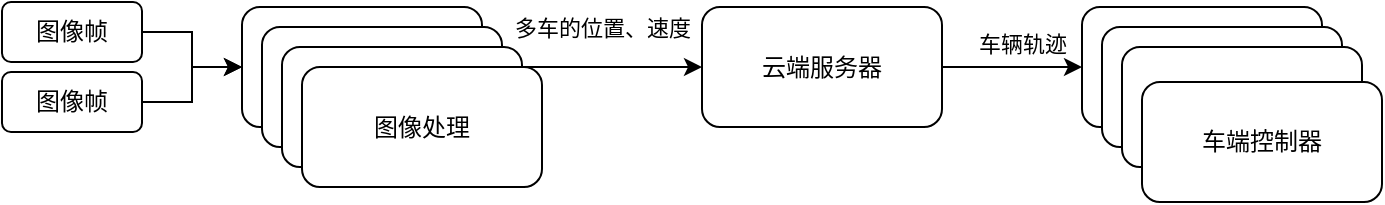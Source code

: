 <mxfile version="18.1.3" type="github">
  <diagram id="C5RBs43oDa-KdzZeNtuy" name="Page-1">
    <mxGraphModel dx="785" dy="485" grid="1" gridSize="10" guides="1" tooltips="1" connect="1" arrows="1" fold="1" page="1" pageScale="1" pageWidth="827" pageHeight="1169" math="0" shadow="0">
      <root>
        <mxCell id="WIyWlLk6GJQsqaUBKTNV-0" />
        <mxCell id="WIyWlLk6GJQsqaUBKTNV-1" parent="WIyWlLk6GJQsqaUBKTNV-0" />
        <mxCell id="JirO6FZ4X6iLIs8MiR3D-5" style="edgeStyle=orthogonalEdgeStyle;rounded=0;orthogonalLoop=1;jettySize=auto;html=1;exitX=1;exitY=0.5;exitDx=0;exitDy=0;entryX=0;entryY=0.5;entryDx=0;entryDy=0;" edge="1" parent="WIyWlLk6GJQsqaUBKTNV-1" source="WIyWlLk6GJQsqaUBKTNV-3" target="JirO6FZ4X6iLIs8MiR3D-2">
          <mxGeometry relative="1" as="geometry" />
        </mxCell>
        <mxCell id="WIyWlLk6GJQsqaUBKTNV-3" value="图像帧" style="rounded=1;whiteSpace=wrap;html=1;fontSize=12;glass=0;strokeWidth=1;shadow=0;" parent="WIyWlLk6GJQsqaUBKTNV-1" vertex="1">
          <mxGeometry x="80" y="220" width="70" height="30" as="geometry" />
        </mxCell>
        <mxCell id="JirO6FZ4X6iLIs8MiR3D-8" style="edgeStyle=orthogonalEdgeStyle;rounded=0;orthogonalLoop=1;jettySize=auto;html=1;exitX=1;exitY=0.5;exitDx=0;exitDy=0;entryX=0;entryY=0.5;entryDx=0;entryDy=0;" edge="1" parent="WIyWlLk6GJQsqaUBKTNV-1" source="JirO6FZ4X6iLIs8MiR3D-2" target="JirO6FZ4X6iLIs8MiR3D-7">
          <mxGeometry relative="1" as="geometry" />
        </mxCell>
        <mxCell id="JirO6FZ4X6iLIs8MiR3D-9" value="多车的位置、速度" style="edgeLabel;html=1;align=center;verticalAlign=middle;resizable=0;points=[];" vertex="1" connectable="0" parent="JirO6FZ4X6iLIs8MiR3D-8">
          <mxGeometry x="-0.143" y="-1" relative="1" as="geometry">
            <mxPoint x="13" y="-21" as="offset" />
          </mxGeometry>
        </mxCell>
        <mxCell id="JirO6FZ4X6iLIs8MiR3D-2" value="&lt;span style=&quot;&quot;&gt;图像处理&lt;/span&gt;" style="rounded=1;whiteSpace=wrap;html=1;" vertex="1" parent="WIyWlLk6GJQsqaUBKTNV-1">
          <mxGeometry x="200" y="222.5" width="120" height="60" as="geometry" />
        </mxCell>
        <mxCell id="JirO6FZ4X6iLIs8MiR3D-6" style="edgeStyle=orthogonalEdgeStyle;rounded=0;orthogonalLoop=1;jettySize=auto;html=1;exitX=1;exitY=0.5;exitDx=0;exitDy=0;entryX=0;entryY=0.5;entryDx=0;entryDy=0;" edge="1" parent="WIyWlLk6GJQsqaUBKTNV-1" source="JirO6FZ4X6iLIs8MiR3D-4" target="JirO6FZ4X6iLIs8MiR3D-2">
          <mxGeometry relative="1" as="geometry" />
        </mxCell>
        <mxCell id="JirO6FZ4X6iLIs8MiR3D-4" value="图像帧" style="rounded=1;whiteSpace=wrap;html=1;fontSize=12;glass=0;strokeWidth=1;shadow=0;" vertex="1" parent="WIyWlLk6GJQsqaUBKTNV-1">
          <mxGeometry x="80" y="255" width="70" height="30" as="geometry" />
        </mxCell>
        <mxCell id="JirO6FZ4X6iLIs8MiR3D-12" value="车辆轨迹" style="edgeStyle=orthogonalEdgeStyle;rounded=0;orthogonalLoop=1;jettySize=auto;html=1;exitX=1;exitY=0.5;exitDx=0;exitDy=0;" edge="1" parent="WIyWlLk6GJQsqaUBKTNV-1" source="JirO6FZ4X6iLIs8MiR3D-7" target="JirO6FZ4X6iLIs8MiR3D-11">
          <mxGeometry x="0.143" y="13" relative="1" as="geometry">
            <mxPoint y="1" as="offset" />
          </mxGeometry>
        </mxCell>
        <mxCell id="JirO6FZ4X6iLIs8MiR3D-7" value="&lt;span style=&quot;&quot;&gt;云端服务器&lt;/span&gt;" style="rounded=1;whiteSpace=wrap;html=1;" vertex="1" parent="WIyWlLk6GJQsqaUBKTNV-1">
          <mxGeometry x="430" y="222.5" width="120" height="60" as="geometry" />
        </mxCell>
        <mxCell id="JirO6FZ4X6iLIs8MiR3D-11" value="&lt;span style=&quot;&quot;&gt;车端控制器&lt;/span&gt;" style="rounded=1;whiteSpace=wrap;html=1;" vertex="1" parent="WIyWlLk6GJQsqaUBKTNV-1">
          <mxGeometry x="620" y="222.5" width="120" height="60" as="geometry" />
        </mxCell>
        <mxCell id="JirO6FZ4X6iLIs8MiR3D-15" value="&lt;span style=&quot;&quot;&gt;车端控制器&lt;/span&gt;" style="rounded=1;whiteSpace=wrap;html=1;" vertex="1" parent="WIyWlLk6GJQsqaUBKTNV-1">
          <mxGeometry x="630" y="232.5" width="120" height="60" as="geometry" />
        </mxCell>
        <mxCell id="JirO6FZ4X6iLIs8MiR3D-16" value="&lt;span style=&quot;&quot;&gt;车端控制器&lt;/span&gt;" style="rounded=1;whiteSpace=wrap;html=1;" vertex="1" parent="WIyWlLk6GJQsqaUBKTNV-1">
          <mxGeometry x="640" y="242.5" width="120" height="60" as="geometry" />
        </mxCell>
        <mxCell id="JirO6FZ4X6iLIs8MiR3D-17" value="&lt;span style=&quot;&quot;&gt;车端控制器&lt;/span&gt;" style="rounded=1;whiteSpace=wrap;html=1;" vertex="1" parent="WIyWlLk6GJQsqaUBKTNV-1">
          <mxGeometry x="650" y="260" width="120" height="60" as="geometry" />
        </mxCell>
        <mxCell id="JirO6FZ4X6iLIs8MiR3D-18" value="&lt;span style=&quot;&quot;&gt;图像处理&lt;/span&gt;" style="rounded=1;whiteSpace=wrap;html=1;" vertex="1" parent="WIyWlLk6GJQsqaUBKTNV-1">
          <mxGeometry x="210" y="232.5" width="120" height="60" as="geometry" />
        </mxCell>
        <mxCell id="JirO6FZ4X6iLIs8MiR3D-19" value="&lt;span style=&quot;&quot;&gt;图像处理&lt;/span&gt;" style="rounded=1;whiteSpace=wrap;html=1;" vertex="1" parent="WIyWlLk6GJQsqaUBKTNV-1">
          <mxGeometry x="220" y="242.5" width="120" height="60" as="geometry" />
        </mxCell>
        <mxCell id="JirO6FZ4X6iLIs8MiR3D-20" value="&lt;span style=&quot;&quot;&gt;图像处理&lt;/span&gt;" style="rounded=1;whiteSpace=wrap;html=1;" vertex="1" parent="WIyWlLk6GJQsqaUBKTNV-1">
          <mxGeometry x="230" y="252.5" width="120" height="60" as="geometry" />
        </mxCell>
      </root>
    </mxGraphModel>
  </diagram>
</mxfile>
